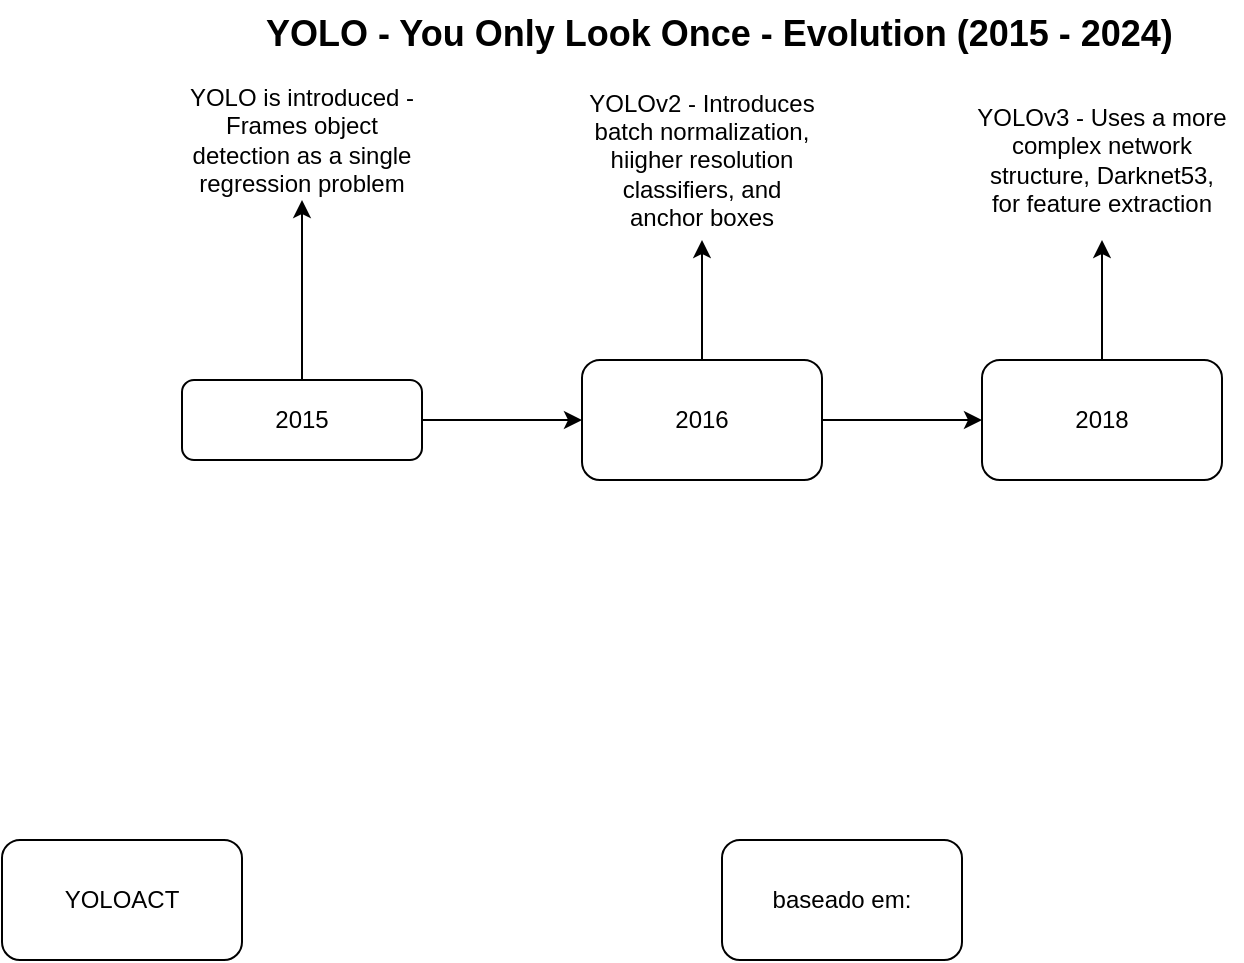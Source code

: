 <mxfile version="26.0.11">
  <diagram id="C5RBs43oDa-KdzZeNtuy" name="Page-1">
    <mxGraphModel dx="1050" dy="522" grid="1" gridSize="10" guides="1" tooltips="1" connect="1" arrows="1" fold="1" page="1" pageScale="1" pageWidth="827" pageHeight="1169" math="0" shadow="0">
      <root>
        <mxCell id="WIyWlLk6GJQsqaUBKTNV-0" />
        <mxCell id="WIyWlLk6GJQsqaUBKTNV-1" parent="WIyWlLk6GJQsqaUBKTNV-0" />
        <mxCell id="yB20yfuOQQZ5xXvPcAFa-4" value="" style="edgeStyle=orthogonalEdgeStyle;rounded=0;orthogonalLoop=1;jettySize=auto;html=1;" edge="1" parent="WIyWlLk6GJQsqaUBKTNV-1" source="WIyWlLk6GJQsqaUBKTNV-3" target="yB20yfuOQQZ5xXvPcAFa-3">
          <mxGeometry relative="1" as="geometry" />
        </mxCell>
        <mxCell id="yB20yfuOQQZ5xXvPcAFa-6" value="" style="edgeStyle=orthogonalEdgeStyle;rounded=0;orthogonalLoop=1;jettySize=auto;html=1;" edge="1" parent="WIyWlLk6GJQsqaUBKTNV-1" source="WIyWlLk6GJQsqaUBKTNV-3" target="yB20yfuOQQZ5xXvPcAFa-5">
          <mxGeometry relative="1" as="geometry" />
        </mxCell>
        <mxCell id="WIyWlLk6GJQsqaUBKTNV-3" value="2015" style="rounded=1;whiteSpace=wrap;html=1;fontSize=12;glass=0;strokeWidth=1;shadow=0;" parent="WIyWlLk6GJQsqaUBKTNV-1" vertex="1">
          <mxGeometry x="170" y="220" width="120" height="40" as="geometry" />
        </mxCell>
        <mxCell id="yB20yfuOQQZ5xXvPcAFa-0" value="&lt;b&gt;&lt;font style=&quot;font-size: 18px;&quot;&gt;YOLO - You Only Look Once - Evolution (2015 - 2024)&lt;/font&gt;&lt;/b&gt;" style="text;html=1;whiteSpace=wrap;overflow=hidden;rounded=0;" vertex="1" parent="WIyWlLk6GJQsqaUBKTNV-1">
          <mxGeometry x="210" y="30" width="490" height="40" as="geometry" />
        </mxCell>
        <mxCell id="yB20yfuOQQZ5xXvPcAFa-1" value="YOLOACT" style="rounded=1;whiteSpace=wrap;html=1;" vertex="1" parent="WIyWlLk6GJQsqaUBKTNV-1">
          <mxGeometry x="80" y="450" width="120" height="60" as="geometry" />
        </mxCell>
        <mxCell id="yB20yfuOQQZ5xXvPcAFa-2" value="baseado em:" style="rounded=1;whiteSpace=wrap;html=1;" vertex="1" parent="WIyWlLk6GJQsqaUBKTNV-1">
          <mxGeometry x="440" y="450" width="120" height="60" as="geometry" />
        </mxCell>
        <mxCell id="yB20yfuOQQZ5xXvPcAFa-3" value="YOLO is introduced - Frames object detection as a single regression problem" style="whiteSpace=wrap;html=1;rounded=1;glass=0;strokeWidth=1;shadow=0;fillColor=default;strokeColor=none;" vertex="1" parent="WIyWlLk6GJQsqaUBKTNV-1">
          <mxGeometry x="170" y="70" width="120" height="60" as="geometry" />
        </mxCell>
        <mxCell id="yB20yfuOQQZ5xXvPcAFa-8" value="" style="edgeStyle=orthogonalEdgeStyle;rounded=0;orthogonalLoop=1;jettySize=auto;html=1;" edge="1" parent="WIyWlLk6GJQsqaUBKTNV-1" source="yB20yfuOQQZ5xXvPcAFa-5" target="yB20yfuOQQZ5xXvPcAFa-7">
          <mxGeometry relative="1" as="geometry" />
        </mxCell>
        <mxCell id="yB20yfuOQQZ5xXvPcAFa-10" value="" style="edgeStyle=orthogonalEdgeStyle;rounded=0;orthogonalLoop=1;jettySize=auto;html=1;" edge="1" parent="WIyWlLk6GJQsqaUBKTNV-1" source="yB20yfuOQQZ5xXvPcAFa-5" target="yB20yfuOQQZ5xXvPcAFa-9">
          <mxGeometry relative="1" as="geometry" />
        </mxCell>
        <mxCell id="yB20yfuOQQZ5xXvPcAFa-5" value="2016" style="whiteSpace=wrap;html=1;rounded=1;glass=0;strokeWidth=1;shadow=0;" vertex="1" parent="WIyWlLk6GJQsqaUBKTNV-1">
          <mxGeometry x="370" y="210" width="120" height="60" as="geometry" />
        </mxCell>
        <mxCell id="yB20yfuOQQZ5xXvPcAFa-7" value="YOLOv2 - Introduces batch normalization, hiigher resolution classifiers, and anchor boxes" style="whiteSpace=wrap;html=1;rounded=1;glass=0;strokeWidth=1;shadow=0;strokeColor=none;" vertex="1" parent="WIyWlLk6GJQsqaUBKTNV-1">
          <mxGeometry x="370" y="70" width="120" height="80" as="geometry" />
        </mxCell>
        <mxCell id="yB20yfuOQQZ5xXvPcAFa-12" value="" style="edgeStyle=orthogonalEdgeStyle;rounded=0;orthogonalLoop=1;jettySize=auto;html=1;" edge="1" parent="WIyWlLk6GJQsqaUBKTNV-1" source="yB20yfuOQQZ5xXvPcAFa-9" target="yB20yfuOQQZ5xXvPcAFa-11">
          <mxGeometry relative="1" as="geometry" />
        </mxCell>
        <mxCell id="yB20yfuOQQZ5xXvPcAFa-9" value="2018" style="whiteSpace=wrap;html=1;rounded=1;glass=0;strokeWidth=1;shadow=0;" vertex="1" parent="WIyWlLk6GJQsqaUBKTNV-1">
          <mxGeometry x="570" y="210" width="120" height="60" as="geometry" />
        </mxCell>
        <mxCell id="yB20yfuOQQZ5xXvPcAFa-11" value="YOLOv3 - Uses a more complex network structure, Darknet53, for feature extraction" style="whiteSpace=wrap;html=1;rounded=1;glass=0;strokeWidth=1;shadow=0;strokeColor=none;" vertex="1" parent="WIyWlLk6GJQsqaUBKTNV-1">
          <mxGeometry x="565" y="70" width="130" height="80" as="geometry" />
        </mxCell>
      </root>
    </mxGraphModel>
  </diagram>
</mxfile>
